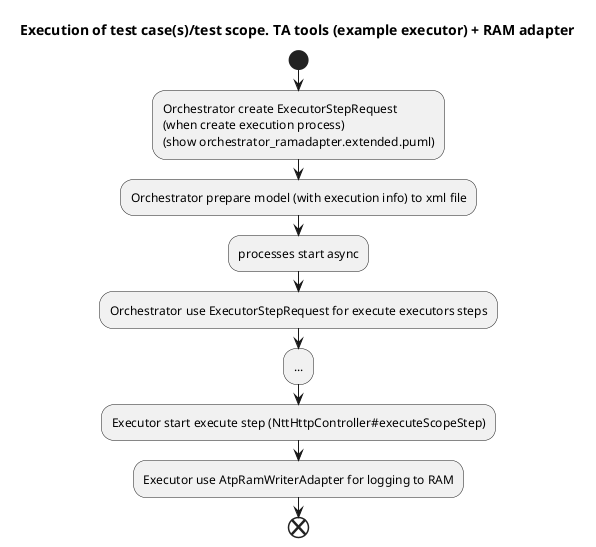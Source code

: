 @startuml
title Execution of test case(s)/test scope. TA tools (example executor) + RAM adapter
start
:Orchestrator create ExecutorStepRequest
(when create execution process)
(show orchestrator_ramadapter.extended.puml);
:Orchestrator prepare model (with execution info) to xml file;
:processes start async;
:Orchestrator use ExecutorStepRequest for execute executors steps;
:...;
:Executor start execute step (NttHttpController#executeScopeStep);
:Executor use AtpRamWriterAdapter for logging to RAM;

end

@enduml
